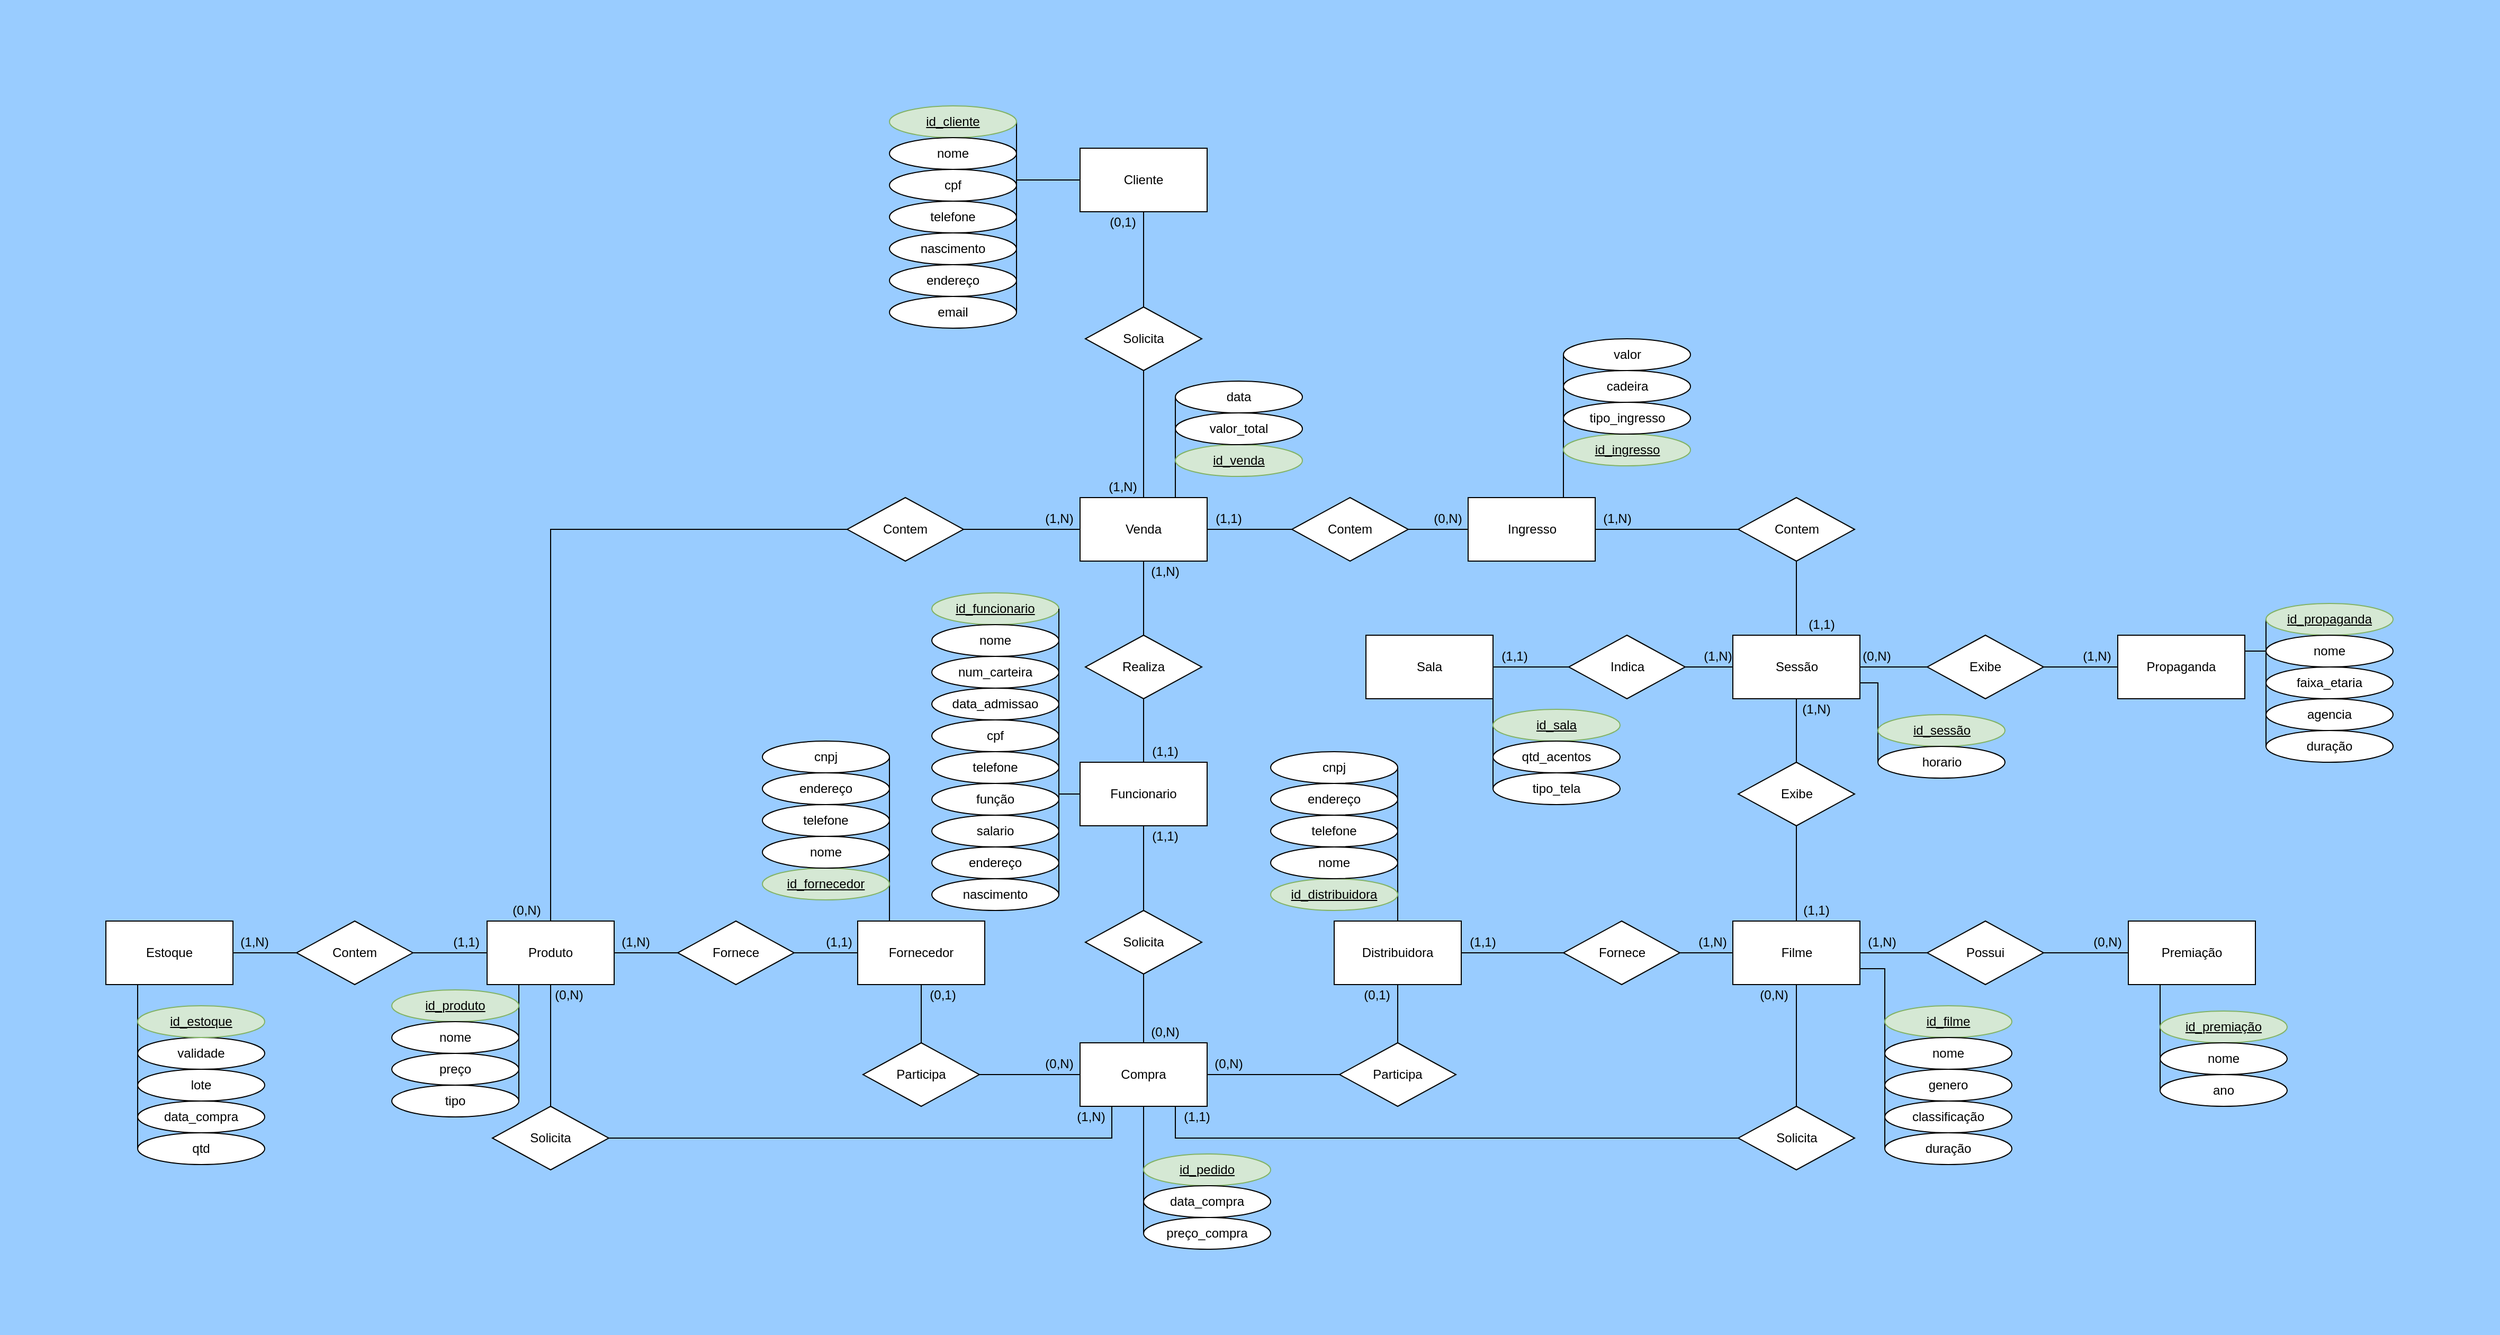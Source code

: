 <mxfile version="18.2.0" type="device"><diagram id="N08q6Q-7YGKwQMDw1m7G" name="Page-1"><mxGraphModel dx="4416" dy="2717" grid="1" gridSize="10" guides="1" tooltips="1" connect="1" arrows="0" fold="1" page="1" pageScale="1" pageWidth="827" pageHeight="1169" background="#99CCFF" math="0" shadow="0"><root><mxCell id="0"/><mxCell id="1" parent="0"/><mxCell id="DUTsO09bMGYUf5gLM8QR-39" style="edgeStyle=orthogonalEdgeStyle;rounded=0;orthogonalLoop=1;jettySize=auto;html=1;exitX=1;exitY=0.5;exitDx=0;exitDy=0;entryX=0;entryY=0.5;entryDx=0;entryDy=0;endArrow=none;endFill=0;" parent="1" source="DUTsO09bMGYUf5gLM8QR-1" target="DUTsO09bMGYUf5gLM8QR-38" edge="1"><mxGeometry relative="1" as="geometry"/></mxCell><mxCell id="rdsiZE_Zgg-O4tdGcCl3-23" style="edgeStyle=orthogonalEdgeStyle;rounded=0;orthogonalLoop=1;jettySize=auto;html=1;exitX=1;exitY=0.75;exitDx=0;exitDy=0;entryX=0;entryY=0.5;entryDx=0;entryDy=0;endArrow=none;endFill=0;" parent="1" source="DUTsO09bMGYUf5gLM8QR-1" target="rdsiZE_Zgg-O4tdGcCl3-22" edge="1"><mxGeometry relative="1" as="geometry"><Array as="points"><mxPoint x="520" y="270"/><mxPoint x="520" y="270"/></Array></mxGeometry></mxCell><mxCell id="DUTsO09bMGYUf5gLM8QR-1" value="Sala" style="rounded=0;whiteSpace=wrap;html=1;" parent="1" vertex="1"><mxGeometry x="400" y="200" width="120" height="60" as="geometry"/></mxCell><mxCell id="DUTsO09bMGYUf5gLM8QR-20" style="edgeStyle=orthogonalEdgeStyle;rounded=0;orthogonalLoop=1;jettySize=auto;html=1;entryX=0.5;entryY=0;entryDx=0;entryDy=0;endArrow=none;endFill=0;" parent="1" source="DUTsO09bMGYUf5gLM8QR-2" target="DUTsO09bMGYUf5gLM8QR-16" edge="1"><mxGeometry relative="1" as="geometry"/></mxCell><mxCell id="rdsiZE_Zgg-O4tdGcCl3-4" style="edgeStyle=orthogonalEdgeStyle;rounded=0;orthogonalLoop=1;jettySize=auto;html=1;exitX=0;exitY=0.5;exitDx=0;exitDy=0;entryX=1;entryY=0.5;entryDx=0;entryDy=0;endArrow=none;endFill=0;" parent="1" source="DUTsO09bMGYUf5gLM8QR-2" target="nW029gVchSNb0J5H2_Mj-21" edge="1"><mxGeometry relative="1" as="geometry"/></mxCell><mxCell id="DUTsO09bMGYUf5gLM8QR-2" value="Funcionario" style="rounded=0;whiteSpace=wrap;html=1;" parent="1" vertex="1"><mxGeometry x="130" y="320" width="120" height="60" as="geometry"/></mxCell><mxCell id="rdsiZE_Zgg-O4tdGcCl3-28" style="edgeStyle=orthogonalEdgeStyle;rounded=0;orthogonalLoop=1;jettySize=auto;html=1;exitX=1;exitY=0.25;exitDx=0;exitDy=0;endArrow=none;endFill=0;entryX=0;entryY=0.5;entryDx=0;entryDy=0;" parent="1" source="DUTsO09bMGYUf5gLM8QR-3" target="rdsiZE_Zgg-O4tdGcCl3-25" edge="1"><mxGeometry relative="1" as="geometry"><mxPoint x="1270" y="215.167" as="targetPoint"/></mxGeometry></mxCell><mxCell id="DUTsO09bMGYUf5gLM8QR-3" value="Propaganda" style="rounded=0;whiteSpace=wrap;html=1;" parent="1" vertex="1"><mxGeometry x="1110" y="200" width="120" height="60" as="geometry"/></mxCell><mxCell id="rdsiZE_Zgg-O4tdGcCl3-3" style="edgeStyle=orthogonalEdgeStyle;rounded=0;orthogonalLoop=1;jettySize=auto;html=1;exitX=0.25;exitY=0;exitDx=0;exitDy=0;entryX=1;entryY=0.5;entryDx=0;entryDy=0;endArrow=none;endFill=0;" parent="1" source="DUTsO09bMGYUf5gLM8QR-4" target="nW029gVchSNb0J5H2_Mj-14" edge="1"><mxGeometry relative="1" as="geometry"><Array as="points"><mxPoint x="-50" y="360"/><mxPoint x="-50" y="360"/></Array></mxGeometry></mxCell><mxCell id="DUTsO09bMGYUf5gLM8QR-4" value="Fornecedor" style="rounded=0;whiteSpace=wrap;html=1;" parent="1" vertex="1"><mxGeometry x="-80" y="470" width="120" height="60" as="geometry"/></mxCell><mxCell id="DUTsO09bMGYUf5gLM8QR-48" style="edgeStyle=orthogonalEdgeStyle;rounded=0;orthogonalLoop=1;jettySize=auto;html=1;exitX=1;exitY=0.5;exitDx=0;exitDy=0;entryX=0;entryY=0.5;entryDx=0;entryDy=0;endArrow=none;endFill=0;" parent="1" source="DUTsO09bMGYUf5gLM8QR-5" target="DUTsO09bMGYUf5gLM8QR-47" edge="1"><mxGeometry relative="1" as="geometry"/></mxCell><mxCell id="rdsiZE_Zgg-O4tdGcCl3-38" style="edgeStyle=orthogonalEdgeStyle;rounded=0;orthogonalLoop=1;jettySize=auto;html=1;exitX=0.75;exitY=0;exitDx=0;exitDy=0;entryX=0;entryY=0.5;entryDx=0;entryDy=0;endArrow=none;endFill=0;" parent="1" source="DUTsO09bMGYUf5gLM8QR-5" target="rdsiZE_Zgg-O4tdGcCl3-46" edge="1"><mxGeometry relative="1" as="geometry"><Array as="points"><mxPoint x="587" y="-35"/><mxPoint x="587" y="-65"/></Array></mxGeometry></mxCell><mxCell id="DUTsO09bMGYUf5gLM8QR-5" value="Ingresso" style="rounded=0;whiteSpace=wrap;html=1;" parent="1" vertex="1"><mxGeometry x="496.5" y="70" width="120" height="60" as="geometry"/></mxCell><mxCell id="DUTsO09bMGYUf5gLM8QR-55" style="edgeStyle=orthogonalEdgeStyle;rounded=0;orthogonalLoop=1;jettySize=auto;html=1;exitX=0.5;exitY=0;exitDx=0;exitDy=0;entryX=0;entryY=0.5;entryDx=0;entryDy=0;endArrow=none;endFill=0;" parent="1" source="DUTsO09bMGYUf5gLM8QR-6" target="DUTsO09bMGYUf5gLM8QR-53" edge="1"><mxGeometry relative="1" as="geometry"/></mxCell><mxCell id="juYPXaUoEVc3lZJDfHb4-6" style="edgeStyle=orthogonalEdgeStyle;rounded=0;orthogonalLoop=1;jettySize=auto;html=1;exitX=0.5;exitY=1;exitDx=0;exitDy=0;entryX=0.5;entryY=0;entryDx=0;entryDy=0;endArrow=none;endFill=0;" parent="1" source="DUTsO09bMGYUf5gLM8QR-6" target="juYPXaUoEVc3lZJDfHb4-5" edge="1"><mxGeometry relative="1" as="geometry"/></mxCell><mxCell id="nW029gVchSNb0J5H2_Mj-2" style="edgeStyle=orthogonalEdgeStyle;rounded=0;orthogonalLoop=1;jettySize=auto;html=1;exitX=0;exitY=0.5;exitDx=0;exitDy=0;entryX=1;entryY=0.5;entryDx=0;entryDy=0;endArrow=none;endFill=0;" parent="1" source="DUTsO09bMGYUf5gLM8QR-6" target="nW029gVchSNb0J5H2_Mj-1" edge="1"><mxGeometry relative="1" as="geometry"/></mxCell><mxCell id="rdsiZE_Zgg-O4tdGcCl3-2" style="edgeStyle=orthogonalEdgeStyle;rounded=0;orthogonalLoop=1;jettySize=auto;html=1;exitX=0.25;exitY=1;exitDx=0;exitDy=0;endArrow=none;endFill=0;" parent="1" source="DUTsO09bMGYUf5gLM8QR-6" edge="1"><mxGeometry relative="1" as="geometry"><mxPoint x="-400" y="640" as="targetPoint"/></mxGeometry></mxCell><mxCell id="DUTsO09bMGYUf5gLM8QR-6" value="Produto" style="rounded=0;whiteSpace=wrap;html=1;" parent="1" vertex="1"><mxGeometry x="-430" y="470" width="120" height="60" as="geometry"/></mxCell><mxCell id="rdsiZE_Zgg-O4tdGcCl3-19" style="edgeStyle=orthogonalEdgeStyle;rounded=0;orthogonalLoop=1;jettySize=auto;html=1;exitX=0.5;exitY=0;exitDx=0;exitDy=0;entryX=1;entryY=0.5;entryDx=0;entryDy=0;endArrow=none;endFill=0;" parent="1" source="DUTsO09bMGYUf5gLM8QR-7" target="rdsiZE_Zgg-O4tdGcCl3-18" edge="1"><mxGeometry relative="1" as="geometry"><Array as="points"><mxPoint x="430" y="360"/><mxPoint x="430" y="360"/></Array></mxGeometry></mxCell><mxCell id="DUTsO09bMGYUf5gLM8QR-7" value="Distribuidora" style="rounded=0;whiteSpace=wrap;html=1;" parent="1" vertex="1"><mxGeometry x="370" y="470" width="120" height="60" as="geometry"/></mxCell><mxCell id="rdsiZE_Zgg-O4tdGcCl3-56" style="edgeStyle=orthogonalEdgeStyle;rounded=0;orthogonalLoop=1;jettySize=auto;html=1;exitX=0;exitY=0.5;exitDx=0;exitDy=0;entryX=1;entryY=0.5;entryDx=0;entryDy=0;endArrow=none;endFill=0;" parent="1" source="DUTsO09bMGYUf5gLM8QR-8" target="rdsiZE_Zgg-O4tdGcCl3-50" edge="1"><mxGeometry relative="1" as="geometry"><Array as="points"><mxPoint x="70" y="-230"/></Array></mxGeometry></mxCell><mxCell id="DUTsO09bMGYUf5gLM8QR-8" value="Cliente" style="rounded=0;whiteSpace=wrap;html=1;" parent="1" vertex="1"><mxGeometry x="130" y="-260" width="120" height="60" as="geometry"/></mxCell><mxCell id="DUTsO09bMGYUf5gLM8QR-24" style="edgeStyle=orthogonalEdgeStyle;rounded=0;orthogonalLoop=1;jettySize=auto;html=1;entryX=1;entryY=0.5;entryDx=0;entryDy=0;endArrow=none;endFill=0;" parent="1" source="DUTsO09bMGYUf5gLM8QR-10" target="DUTsO09bMGYUf5gLM8QR-23" edge="1"><mxGeometry relative="1" as="geometry"/></mxCell><mxCell id="DUTsO09bMGYUf5gLM8QR-42" style="edgeStyle=orthogonalEdgeStyle;rounded=0;orthogonalLoop=1;jettySize=auto;html=1;exitX=0.5;exitY=0;exitDx=0;exitDy=0;entryX=0.5;entryY=1;entryDx=0;entryDy=0;endArrow=none;endFill=0;" parent="1" source="DUTsO09bMGYUf5gLM8QR-10" target="DUTsO09bMGYUf5gLM8QR-41" edge="1"><mxGeometry relative="1" as="geometry"/></mxCell><mxCell id="juYPXaUoEVc3lZJDfHb4-12" style="edgeStyle=orthogonalEdgeStyle;rounded=0;orthogonalLoop=1;jettySize=auto;html=1;exitX=0.5;exitY=1;exitDx=0;exitDy=0;entryX=0.5;entryY=0;entryDx=0;entryDy=0;endArrow=none;endFill=0;" parent="1" source="DUTsO09bMGYUf5gLM8QR-10" target="juYPXaUoEVc3lZJDfHb4-11" edge="1"><mxGeometry relative="1" as="geometry"/></mxCell><mxCell id="rdsiZE_Zgg-O4tdGcCl3-13" style="edgeStyle=orthogonalEdgeStyle;rounded=0;orthogonalLoop=1;jettySize=auto;html=1;exitX=1;exitY=0.75;exitDx=0;exitDy=0;endArrow=none;endFill=0;entryX=0;entryY=0.5;entryDx=0;entryDy=0;" parent="1" source="DUTsO09bMGYUf5gLM8QR-10" target="nW029gVchSNb0J5H2_Mj-25" edge="1"><mxGeometry relative="1" as="geometry"><mxPoint x="890" y="560" as="targetPoint"/><Array as="points"><mxPoint x="890" y="515"/></Array></mxGeometry></mxCell><mxCell id="DUTsO09bMGYUf5gLM8QR-10" value="Filme" style="rounded=0;whiteSpace=wrap;html=1;" parent="1" vertex="1"><mxGeometry x="746.5" y="470" width="120" height="60" as="geometry"/></mxCell><mxCell id="DUTsO09bMGYUf5gLM8QR-54" style="edgeStyle=orthogonalEdgeStyle;rounded=0;orthogonalLoop=1;jettySize=auto;html=1;exitX=0;exitY=0.5;exitDx=0;exitDy=0;entryX=1;entryY=0.5;entryDx=0;entryDy=0;endArrow=none;endFill=0;" parent="1" source="DUTsO09bMGYUf5gLM8QR-11" target="DUTsO09bMGYUf5gLM8QR-53" edge="1"><mxGeometry relative="1" as="geometry"/></mxCell><mxCell id="rdsiZE_Zgg-O4tdGcCl3-48" style="edgeStyle=orthogonalEdgeStyle;rounded=0;orthogonalLoop=1;jettySize=auto;html=1;exitX=0.75;exitY=0;exitDx=0;exitDy=0;entryX=0;entryY=0.5;entryDx=0;entryDy=0;endArrow=none;endFill=0;" parent="1" source="DUTsO09bMGYUf5gLM8QR-11" target="rdsiZE_Zgg-O4tdGcCl3-47" edge="1"><mxGeometry relative="1" as="geometry"><Array as="points"><mxPoint x="220" y="20"/><mxPoint x="220" y="20"/></Array></mxGeometry></mxCell><mxCell id="DUTsO09bMGYUf5gLM8QR-11" value="Venda" style="rounded=0;whiteSpace=wrap;html=1;" parent="1" vertex="1"><mxGeometry x="130" y="70" width="120" height="60" as="geometry"/></mxCell><mxCell id="DUTsO09bMGYUf5gLM8QR-15" style="edgeStyle=orthogonalEdgeStyle;rounded=0;orthogonalLoop=1;jettySize=auto;html=1;entryX=0.5;entryY=0;entryDx=0;entryDy=0;endArrow=none;endFill=0;" parent="1" source="DUTsO09bMGYUf5gLM8QR-12" target="DUTsO09bMGYUf5gLM8QR-11" edge="1"><mxGeometry relative="1" as="geometry"/></mxCell><mxCell id="DUTsO09bMGYUf5gLM8QR-52" style="edgeStyle=orthogonalEdgeStyle;rounded=0;orthogonalLoop=1;jettySize=auto;html=1;exitX=0.5;exitY=0;exitDx=0;exitDy=0;entryX=0.5;entryY=1;entryDx=0;entryDy=0;endArrow=none;endFill=0;" parent="1" source="DUTsO09bMGYUf5gLM8QR-12" target="DUTsO09bMGYUf5gLM8QR-8" edge="1"><mxGeometry relative="1" as="geometry"/></mxCell><mxCell id="DUTsO09bMGYUf5gLM8QR-12" value="Solicita" style="rhombus;whiteSpace=wrap;html=1;" parent="1" vertex="1"><mxGeometry x="135" y="-110" width="110" height="60" as="geometry"/></mxCell><mxCell id="DUTsO09bMGYUf5gLM8QR-16" value="Solicita" style="rhombus;whiteSpace=wrap;html=1;" parent="1" vertex="1"><mxGeometry x="135" y="460" width="110" height="60" as="geometry"/></mxCell><mxCell id="DUTsO09bMGYUf5gLM8QR-18" style="edgeStyle=orthogonalEdgeStyle;rounded=0;orthogonalLoop=1;jettySize=auto;html=1;entryX=0.5;entryY=0;entryDx=0;entryDy=0;endArrow=none;endFill=0;" parent="1" source="DUTsO09bMGYUf5gLM8QR-17" target="DUTsO09bMGYUf5gLM8QR-2" edge="1"><mxGeometry relative="1" as="geometry"/></mxCell><mxCell id="DUTsO09bMGYUf5gLM8QR-19" style="edgeStyle=orthogonalEdgeStyle;rounded=0;orthogonalLoop=1;jettySize=auto;html=1;entryX=0.5;entryY=1;entryDx=0;entryDy=0;endArrow=none;endFill=0;" parent="1" source="DUTsO09bMGYUf5gLM8QR-17" target="DUTsO09bMGYUf5gLM8QR-11" edge="1"><mxGeometry relative="1" as="geometry"/></mxCell><mxCell id="DUTsO09bMGYUf5gLM8QR-17" value="Realiza" style="rhombus;whiteSpace=wrap;html=1;" parent="1" vertex="1"><mxGeometry x="135" y="200" width="110" height="60" as="geometry"/></mxCell><mxCell id="DUTsO09bMGYUf5gLM8QR-22" style="edgeStyle=orthogonalEdgeStyle;rounded=0;orthogonalLoop=1;jettySize=auto;html=1;entryX=0.5;entryY=1;entryDx=0;entryDy=0;endArrow=none;endFill=0;" parent="1" source="DUTsO09bMGYUf5gLM8QR-21" target="DUTsO09bMGYUf5gLM8QR-16" edge="1"><mxGeometry relative="1" as="geometry"/></mxCell><mxCell id="juYPXaUoEVc3lZJDfHb4-2" style="edgeStyle=orthogonalEdgeStyle;rounded=0;orthogonalLoop=1;jettySize=auto;html=1;exitX=0;exitY=0.5;exitDx=0;exitDy=0;entryX=1;entryY=0.5;entryDx=0;entryDy=0;endArrow=none;endFill=0;" parent="1" source="DUTsO09bMGYUf5gLM8QR-21" target="juYPXaUoEVc3lZJDfHb4-1" edge="1"><mxGeometry relative="1" as="geometry"/></mxCell><mxCell id="rdsiZE_Zgg-O4tdGcCl3-7" style="edgeStyle=orthogonalEdgeStyle;rounded=0;orthogonalLoop=1;jettySize=auto;html=1;exitX=0.5;exitY=1;exitDx=0;exitDy=0;entryX=0;entryY=0.5;entryDx=0;entryDy=0;endArrow=none;endFill=0;" parent="1" source="DUTsO09bMGYUf5gLM8QR-21" target="nW029gVchSNb0J5H2_Mj-17" edge="1"><mxGeometry relative="1" as="geometry"><Array as="points"><mxPoint x="190" y="720"/><mxPoint x="190" y="720"/></Array></mxGeometry></mxCell><mxCell id="DUTsO09bMGYUf5gLM8QR-21" value="Compra" style="rounded=0;whiteSpace=wrap;html=1;" parent="1" vertex="1"><mxGeometry x="130" y="585" width="120" height="60" as="geometry"/></mxCell><mxCell id="DUTsO09bMGYUf5gLM8QR-25" style="edgeStyle=orthogonalEdgeStyle;rounded=0;orthogonalLoop=1;jettySize=auto;html=1;entryX=1;entryY=0.5;entryDx=0;entryDy=0;endArrow=none;endFill=0;" parent="1" source="DUTsO09bMGYUf5gLM8QR-23" target="DUTsO09bMGYUf5gLM8QR-7" edge="1"><mxGeometry relative="1" as="geometry"><mxPoint x="540" y="500" as="targetPoint"/></mxGeometry></mxCell><mxCell id="DUTsO09bMGYUf5gLM8QR-23" value="Fornece" style="rhombus;whiteSpace=wrap;html=1;" parent="1" vertex="1"><mxGeometry x="586.5" y="470" width="110" height="60" as="geometry"/></mxCell><mxCell id="DUTsO09bMGYUf5gLM8QR-27" style="edgeStyle=orthogonalEdgeStyle;rounded=0;orthogonalLoop=1;jettySize=auto;html=1;entryX=0;entryY=0.5;entryDx=0;entryDy=0;endArrow=none;endFill=0;" parent="1" source="DUTsO09bMGYUf5gLM8QR-26" target="DUTsO09bMGYUf5gLM8QR-4" edge="1"><mxGeometry relative="1" as="geometry"/></mxCell><mxCell id="DUTsO09bMGYUf5gLM8QR-28" style="edgeStyle=orthogonalEdgeStyle;rounded=0;orthogonalLoop=1;jettySize=auto;html=1;entryX=1;entryY=0.5;entryDx=0;entryDy=0;endArrow=none;endFill=0;" parent="1" source="DUTsO09bMGYUf5gLM8QR-26" target="DUTsO09bMGYUf5gLM8QR-6" edge="1"><mxGeometry relative="1" as="geometry"/></mxCell><mxCell id="DUTsO09bMGYUf5gLM8QR-26" value="Fornece" style="rhombus;whiteSpace=wrap;html=1;" parent="1" vertex="1"><mxGeometry x="-250" y="470" width="110" height="60" as="geometry"/></mxCell><mxCell id="rdsiZE_Zgg-O4tdGcCl3-11" style="edgeStyle=orthogonalEdgeStyle;rounded=0;orthogonalLoop=1;jettySize=auto;html=1;exitX=0.25;exitY=1;exitDx=0;exitDy=0;entryX=0;entryY=0.5;entryDx=0;entryDy=0;endArrow=none;endFill=0;" parent="1" source="DUTsO09bMGYUf5gLM8QR-29" target="rdsiZE_Zgg-O4tdGcCl3-78" edge="1"><mxGeometry relative="1" as="geometry"><Array as="points"><mxPoint x="1150" y="600"/><mxPoint x="1150" y="600"/></Array></mxGeometry></mxCell><mxCell id="DUTsO09bMGYUf5gLM8QR-29" value="Premiação" style="rounded=0;whiteSpace=wrap;html=1;" parent="1" vertex="1"><mxGeometry x="1120" y="470" width="120" height="60" as="geometry"/></mxCell><mxCell id="DUTsO09bMGYUf5gLM8QR-31" style="edgeStyle=orthogonalEdgeStyle;rounded=0;orthogonalLoop=1;jettySize=auto;html=1;exitX=1;exitY=0.5;exitDx=0;exitDy=0;entryX=0;entryY=0.5;entryDx=0;entryDy=0;endArrow=none;endFill=0;" parent="1" source="DUTsO09bMGYUf5gLM8QR-30" target="DUTsO09bMGYUf5gLM8QR-29" edge="1"><mxGeometry relative="1" as="geometry"/></mxCell><mxCell id="DUTsO09bMGYUf5gLM8QR-32" style="edgeStyle=orthogonalEdgeStyle;rounded=0;orthogonalLoop=1;jettySize=auto;html=1;exitX=0;exitY=0.5;exitDx=0;exitDy=0;entryX=1;entryY=0.5;entryDx=0;entryDy=0;endArrow=none;endFill=0;" parent="1" source="DUTsO09bMGYUf5gLM8QR-30" target="DUTsO09bMGYUf5gLM8QR-10" edge="1"><mxGeometry relative="1" as="geometry"/></mxCell><mxCell id="DUTsO09bMGYUf5gLM8QR-30" value="Possui" style="rhombus;whiteSpace=wrap;html=1;" parent="1" vertex="1"><mxGeometry x="930" y="470" width="110" height="60" as="geometry"/></mxCell><mxCell id="DUTsO09bMGYUf5gLM8QR-45" style="edgeStyle=orthogonalEdgeStyle;rounded=0;orthogonalLoop=1;jettySize=auto;html=1;exitX=1;exitY=0.5;exitDx=0;exitDy=0;entryX=0;entryY=0.5;entryDx=0;entryDy=0;endArrow=none;endFill=0;" parent="1" source="DUTsO09bMGYUf5gLM8QR-34" target="DUTsO09bMGYUf5gLM8QR-44" edge="1"><mxGeometry relative="1" as="geometry"/></mxCell><mxCell id="rdsiZE_Zgg-O4tdGcCl3-42" style="edgeStyle=orthogonalEdgeStyle;rounded=0;orthogonalLoop=1;jettySize=auto;html=1;exitX=1;exitY=0.75;exitDx=0;exitDy=0;entryX=0;entryY=0.5;entryDx=0;entryDy=0;endArrow=none;endFill=0;" parent="1" source="DUTsO09bMGYUf5gLM8QR-34" target="rdsiZE_Zgg-O4tdGcCl3-40" edge="1"><mxGeometry relative="1" as="geometry"><mxPoint x="860" y="240.0" as="sourcePoint"/><Array as="points"><mxPoint x="884" y="245"/></Array></mxGeometry></mxCell><mxCell id="DUTsO09bMGYUf5gLM8QR-34" value="Sessão" style="rounded=0;whiteSpace=wrap;html=1;" parent="1" vertex="1"><mxGeometry x="746.5" y="200" width="120" height="60" as="geometry"/></mxCell><mxCell id="DUTsO09bMGYUf5gLM8QR-36" style="edgeStyle=orthogonalEdgeStyle;rounded=0;orthogonalLoop=1;jettySize=auto;html=1;exitX=0;exitY=0.5;exitDx=0;exitDy=0;entryX=1;entryY=0.5;entryDx=0;entryDy=0;endArrow=none;endFill=0;" parent="1" source="DUTsO09bMGYUf5gLM8QR-35" target="DUTsO09bMGYUf5gLM8QR-11" edge="1"><mxGeometry relative="1" as="geometry"/></mxCell><mxCell id="DUTsO09bMGYUf5gLM8QR-37" style="edgeStyle=orthogonalEdgeStyle;rounded=0;orthogonalLoop=1;jettySize=auto;html=1;exitX=1;exitY=0.5;exitDx=0;exitDy=0;entryX=0;entryY=0.5;entryDx=0;entryDy=0;endArrow=none;endFill=0;" parent="1" source="DUTsO09bMGYUf5gLM8QR-35" target="DUTsO09bMGYUf5gLM8QR-5" edge="1"><mxGeometry relative="1" as="geometry"/></mxCell><mxCell id="DUTsO09bMGYUf5gLM8QR-35" value="Contem" style="rhombus;whiteSpace=wrap;html=1;" parent="1" vertex="1"><mxGeometry x="330" y="70" width="110" height="60" as="geometry"/></mxCell><mxCell id="DUTsO09bMGYUf5gLM8QR-40" style="edgeStyle=orthogonalEdgeStyle;rounded=0;orthogonalLoop=1;jettySize=auto;html=1;exitX=1;exitY=0.5;exitDx=0;exitDy=0;entryX=0;entryY=0.5;entryDx=0;entryDy=0;endArrow=none;endFill=0;" parent="1" source="DUTsO09bMGYUf5gLM8QR-38" target="DUTsO09bMGYUf5gLM8QR-34" edge="1"><mxGeometry relative="1" as="geometry"/></mxCell><mxCell id="DUTsO09bMGYUf5gLM8QR-38" value="Indica" style="rhombus;whiteSpace=wrap;html=1;" parent="1" vertex="1"><mxGeometry x="591.5" y="200" width="110" height="60" as="geometry"/></mxCell><mxCell id="DUTsO09bMGYUf5gLM8QR-43" style="edgeStyle=orthogonalEdgeStyle;rounded=0;orthogonalLoop=1;jettySize=auto;html=1;exitX=0.5;exitY=0;exitDx=0;exitDy=0;entryX=0.5;entryY=1;entryDx=0;entryDy=0;endArrow=none;endFill=0;" parent="1" source="DUTsO09bMGYUf5gLM8QR-41" target="DUTsO09bMGYUf5gLM8QR-34" edge="1"><mxGeometry relative="1" as="geometry"/></mxCell><mxCell id="DUTsO09bMGYUf5gLM8QR-41" value="Exibe" style="rhombus;whiteSpace=wrap;html=1;" parent="1" vertex="1"><mxGeometry x="751.5" y="320" width="110" height="60" as="geometry"/></mxCell><mxCell id="DUTsO09bMGYUf5gLM8QR-46" style="edgeStyle=orthogonalEdgeStyle;rounded=0;orthogonalLoop=1;jettySize=auto;html=1;exitX=1;exitY=0.5;exitDx=0;exitDy=0;entryX=0;entryY=0.5;entryDx=0;entryDy=0;endArrow=none;endFill=0;" parent="1" source="DUTsO09bMGYUf5gLM8QR-44" target="DUTsO09bMGYUf5gLM8QR-3" edge="1"><mxGeometry relative="1" as="geometry"/></mxCell><mxCell id="DUTsO09bMGYUf5gLM8QR-44" value="Exibe" style="rhombus;whiteSpace=wrap;html=1;" parent="1" vertex="1"><mxGeometry x="930" y="200" width="110" height="60" as="geometry"/></mxCell><mxCell id="DUTsO09bMGYUf5gLM8QR-49" style="edgeStyle=orthogonalEdgeStyle;rounded=0;orthogonalLoop=1;jettySize=auto;html=1;exitX=0.5;exitY=1;exitDx=0;exitDy=0;entryX=0.5;entryY=0;entryDx=0;entryDy=0;endArrow=none;endFill=0;" parent="1" source="DUTsO09bMGYUf5gLM8QR-47" target="DUTsO09bMGYUf5gLM8QR-34" edge="1"><mxGeometry relative="1" as="geometry"/></mxCell><mxCell id="DUTsO09bMGYUf5gLM8QR-47" value="Contem" style="rhombus;whiteSpace=wrap;html=1;" parent="1" vertex="1"><mxGeometry x="751.5" y="70" width="110" height="60" as="geometry"/></mxCell><mxCell id="DUTsO09bMGYUf5gLM8QR-53" value="Contem" style="rhombus;whiteSpace=wrap;html=1;" parent="1" vertex="1"><mxGeometry x="-90" y="70" width="110" height="60" as="geometry"/></mxCell><mxCell id="juYPXaUoEVc3lZJDfHb4-3" style="edgeStyle=orthogonalEdgeStyle;rounded=0;orthogonalLoop=1;jettySize=auto;html=1;exitX=0.5;exitY=0;exitDx=0;exitDy=0;entryX=0.5;entryY=1;entryDx=0;entryDy=0;endArrow=none;endFill=0;" parent="1" source="juYPXaUoEVc3lZJDfHb4-1" target="DUTsO09bMGYUf5gLM8QR-4" edge="1"><mxGeometry relative="1" as="geometry"/></mxCell><mxCell id="juYPXaUoEVc3lZJDfHb4-1" value="Participa" style="rhombus;whiteSpace=wrap;html=1;" parent="1" vertex="1"><mxGeometry x="-75" y="585" width="110" height="60" as="geometry"/></mxCell><mxCell id="juYPXaUoEVc3lZJDfHb4-7" style="edgeStyle=orthogonalEdgeStyle;rounded=0;orthogonalLoop=1;jettySize=auto;html=1;exitX=1;exitY=0.5;exitDx=0;exitDy=0;entryX=0.25;entryY=1;entryDx=0;entryDy=0;endArrow=none;endFill=0;" parent="1" source="juYPXaUoEVc3lZJDfHb4-5" target="DUTsO09bMGYUf5gLM8QR-21" edge="1"><mxGeometry relative="1" as="geometry"/></mxCell><mxCell id="juYPXaUoEVc3lZJDfHb4-5" value="Solicita" style="rhombus;whiteSpace=wrap;html=1;" parent="1" vertex="1"><mxGeometry x="-425" y="645" width="110" height="60" as="geometry"/></mxCell><mxCell id="juYPXaUoEVc3lZJDfHb4-9" style="edgeStyle=orthogonalEdgeStyle;rounded=0;orthogonalLoop=1;jettySize=auto;html=1;exitX=0.5;exitY=0;exitDx=0;exitDy=0;entryX=0.5;entryY=1;entryDx=0;entryDy=0;endArrow=none;endFill=0;" parent="1" source="juYPXaUoEVc3lZJDfHb4-8" target="DUTsO09bMGYUf5gLM8QR-7" edge="1"><mxGeometry relative="1" as="geometry"/></mxCell><mxCell id="juYPXaUoEVc3lZJDfHb4-10" style="edgeStyle=orthogonalEdgeStyle;rounded=0;orthogonalLoop=1;jettySize=auto;html=1;exitX=0;exitY=0.5;exitDx=0;exitDy=0;entryX=1;entryY=0.5;entryDx=0;entryDy=0;endArrow=none;endFill=0;" parent="1" source="juYPXaUoEVc3lZJDfHb4-8" target="DUTsO09bMGYUf5gLM8QR-21" edge="1"><mxGeometry relative="1" as="geometry"/></mxCell><mxCell id="juYPXaUoEVc3lZJDfHb4-8" value="Participa" style="rhombus;whiteSpace=wrap;html=1;" parent="1" vertex="1"><mxGeometry x="375" y="585" width="110" height="60" as="geometry"/></mxCell><mxCell id="juYPXaUoEVc3lZJDfHb4-13" style="edgeStyle=orthogonalEdgeStyle;rounded=0;orthogonalLoop=1;jettySize=auto;html=1;exitX=0;exitY=0.5;exitDx=0;exitDy=0;entryX=0.75;entryY=1;entryDx=0;entryDy=0;endArrow=none;endFill=0;" parent="1" source="juYPXaUoEVc3lZJDfHb4-11" target="DUTsO09bMGYUf5gLM8QR-21" edge="1"><mxGeometry relative="1" as="geometry"/></mxCell><mxCell id="juYPXaUoEVc3lZJDfHb4-11" value="Solicita" style="rhombus;whiteSpace=wrap;html=1;" parent="1" vertex="1"><mxGeometry x="751.5" y="645" width="110" height="60" as="geometry"/></mxCell><mxCell id="juYPXaUoEVc3lZJDfHb4-14" value="id_produto" style="ellipse;whiteSpace=wrap;html=1;fillColor=#d5e8d4;strokeColor=#82b366;fontStyle=4" parent="1" vertex="1"><mxGeometry x="-520" y="535" width="120" height="30" as="geometry"/></mxCell><mxCell id="juYPXaUoEVc3lZJDfHb4-15" value="nome" style="ellipse;whiteSpace=wrap;html=1;" parent="1" vertex="1"><mxGeometry x="-520" y="565" width="120" height="30" as="geometry"/></mxCell><mxCell id="juYPXaUoEVc3lZJDfHb4-16" value="preço" style="ellipse;whiteSpace=wrap;html=1;" parent="1" vertex="1"><mxGeometry x="-520" y="595" width="120" height="30" as="geometry"/></mxCell><mxCell id="juYPXaUoEVc3lZJDfHb4-17" value="validade" style="ellipse;whiteSpace=wrap;html=1;" parent="1" vertex="1"><mxGeometry x="-760" y="580" width="120" height="30" as="geometry"/></mxCell><mxCell id="nW029gVchSNb0J5H2_Mj-4" style="edgeStyle=orthogonalEdgeStyle;rounded=0;orthogonalLoop=1;jettySize=auto;html=1;exitX=0;exitY=0.5;exitDx=0;exitDy=0;entryX=1;entryY=0.5;entryDx=0;entryDy=0;endArrow=none;endFill=0;" parent="1" source="nW029gVchSNb0J5H2_Mj-1" target="nW029gVchSNb0J5H2_Mj-3" edge="1"><mxGeometry relative="1" as="geometry"/></mxCell><mxCell id="nW029gVchSNb0J5H2_Mj-1" value="Contem" style="rhombus;whiteSpace=wrap;html=1;" parent="1" vertex="1"><mxGeometry x="-610" y="470" width="110" height="60" as="geometry"/></mxCell><mxCell id="rdsiZE_Zgg-O4tdGcCl3-1" style="edgeStyle=orthogonalEdgeStyle;rounded=0;orthogonalLoop=1;jettySize=auto;html=1;exitX=0.25;exitY=1;exitDx=0;exitDy=0;entryX=0;entryY=0.5;entryDx=0;entryDy=0;endArrow=none;endFill=0;" parent="1" source="nW029gVchSNb0J5H2_Mj-3" target="nW029gVchSNb0J5H2_Mj-9" edge="1"><mxGeometry relative="1" as="geometry"><Array as="points"><mxPoint x="-760" y="640"/><mxPoint x="-760" y="640"/></Array></mxGeometry></mxCell><mxCell id="nW029gVchSNb0J5H2_Mj-3" value="Estoque" style="rounded=0;whiteSpace=wrap;html=1;" parent="1" vertex="1"><mxGeometry x="-790" y="470" width="120" height="60" as="geometry"/></mxCell><mxCell id="nW029gVchSNb0J5H2_Mj-5" value="id_estoque" style="ellipse;whiteSpace=wrap;html=1;fillColor=#d5e8d4;strokeColor=#82b366;fontStyle=4" parent="1" vertex="1"><mxGeometry x="-760" y="550" width="120" height="30" as="geometry"/></mxCell><mxCell id="nW029gVchSNb0J5H2_Mj-6" value="lote" style="ellipse;whiteSpace=wrap;html=1;" parent="1" vertex="1"><mxGeometry x="-760" y="610" width="120" height="30" as="geometry"/></mxCell><mxCell id="nW029gVchSNb0J5H2_Mj-7" value="tipo" style="ellipse;whiteSpace=wrap;html=1;" parent="1" vertex="1"><mxGeometry x="-520" y="625" width="120" height="30" as="geometry"/></mxCell><mxCell id="nW029gVchSNb0J5H2_Mj-8" value="data_compra" style="ellipse;whiteSpace=wrap;html=1;" parent="1" vertex="1"><mxGeometry x="-760" y="640" width="120" height="30" as="geometry"/></mxCell><mxCell id="nW029gVchSNb0J5H2_Mj-9" value="qtd" style="ellipse;whiteSpace=wrap;html=1;" parent="1" vertex="1"><mxGeometry x="-760" y="670" width="120" height="30" as="geometry"/></mxCell><mxCell id="nW029gVchSNb0J5H2_Mj-10" value="id_fornecedor" style="ellipse;whiteSpace=wrap;html=1;fillColor=#d5e8d4;strokeColor=#82b366;fontStyle=4" parent="1" vertex="1"><mxGeometry x="-170" y="420" width="120" height="30" as="geometry"/></mxCell><mxCell id="nW029gVchSNb0J5H2_Mj-11" value="endereço" style="ellipse;whiteSpace=wrap;html=1;" parent="1" vertex="1"><mxGeometry x="-170" y="330" width="120" height="30" as="geometry"/></mxCell><mxCell id="nW029gVchSNb0J5H2_Mj-12" value="telefone" style="ellipse;whiteSpace=wrap;html=1;" parent="1" vertex="1"><mxGeometry x="-170" y="360" width="120" height="30" as="geometry"/></mxCell><mxCell id="nW029gVchSNb0J5H2_Mj-13" value="nome" style="ellipse;whiteSpace=wrap;html=1;" parent="1" vertex="1"><mxGeometry x="-170" y="390" width="120" height="30" as="geometry"/></mxCell><mxCell id="nW029gVchSNb0J5H2_Mj-14" value="cnpj" style="ellipse;whiteSpace=wrap;html=1;" parent="1" vertex="1"><mxGeometry x="-170" y="300" width="120" height="30" as="geometry"/></mxCell><mxCell id="nW029gVchSNb0J5H2_Mj-15" value="id_pedido" style="ellipse;whiteSpace=wrap;html=1;fillColor=#d5e8d4;strokeColor=#82b366;fontStyle=4" parent="1" vertex="1"><mxGeometry x="190" y="690" width="120" height="30" as="geometry"/></mxCell><mxCell id="nW029gVchSNb0J5H2_Mj-16" value="data_compra" style="ellipse;whiteSpace=wrap;html=1;" parent="1" vertex="1"><mxGeometry x="190" y="720" width="120" height="30" as="geometry"/></mxCell><mxCell id="nW029gVchSNb0J5H2_Mj-17" value="preço_compra" style="ellipse;whiteSpace=wrap;html=1;" parent="1" vertex="1"><mxGeometry x="190" y="750" width="120" height="30" as="geometry"/></mxCell><mxCell id="nW029gVchSNb0J5H2_Mj-18" value="id_funcionario" style="ellipse;whiteSpace=wrap;html=1;fillColor=#d5e8d4;strokeColor=#82b366;fontStyle=4" parent="1" vertex="1"><mxGeometry x="-10" y="160" width="120" height="30" as="geometry"/></mxCell><mxCell id="nW029gVchSNb0J5H2_Mj-19" value="cpf" style="ellipse;whiteSpace=wrap;html=1;" parent="1" vertex="1"><mxGeometry x="-10" y="280" width="120" height="30" as="geometry"/></mxCell><mxCell id="nW029gVchSNb0J5H2_Mj-20" value="telefone" style="ellipse;whiteSpace=wrap;html=1;" parent="1" vertex="1"><mxGeometry x="-10" y="310" width="120" height="30" as="geometry"/></mxCell><mxCell id="nW029gVchSNb0J5H2_Mj-21" value="função" style="ellipse;whiteSpace=wrap;html=1;" parent="1" vertex="1"><mxGeometry x="-10" y="340" width="120" height="30" as="geometry"/></mxCell><mxCell id="nW029gVchSNb0J5H2_Mj-22" value="nome" style="ellipse;whiteSpace=wrap;html=1;" parent="1" vertex="1"><mxGeometry x="-10" y="190" width="120" height="30" as="geometry"/></mxCell><mxCell id="nW029gVchSNb0J5H2_Mj-23" value="endereço" style="ellipse;whiteSpace=wrap;html=1;" parent="1" vertex="1"><mxGeometry x="-10" y="400" width="120" height="30" as="geometry"/></mxCell><mxCell id="rdsiZE_Zgg-O4tdGcCl3-5" style="edgeStyle=orthogonalEdgeStyle;rounded=0;orthogonalLoop=1;jettySize=auto;html=1;exitX=1;exitY=0.5;exitDx=0;exitDy=0;entryX=1;entryY=0.5;entryDx=0;entryDy=0;endArrow=none;endFill=0;" parent="1" source="nW029gVchSNb0J5H2_Mj-24" target="nW029gVchSNb0J5H2_Mj-18" edge="1"><mxGeometry relative="1" as="geometry"><Array as="points"><mxPoint x="110" y="320"/><mxPoint x="110" y="320"/></Array></mxGeometry></mxCell><mxCell id="nW029gVchSNb0J5H2_Mj-24" value="nascimento" style="ellipse;whiteSpace=wrap;html=1;" parent="1" vertex="1"><mxGeometry x="-10" y="430" width="120" height="30" as="geometry"/></mxCell><mxCell id="rdsiZE_Zgg-O4tdGcCl3-12" style="edgeStyle=orthogonalEdgeStyle;rounded=0;orthogonalLoop=1;jettySize=auto;html=1;exitX=0;exitY=0.5;exitDx=0;exitDy=0;entryX=0;entryY=0.5;entryDx=0;entryDy=0;endArrow=none;endFill=0;" parent="1" source="nW029gVchSNb0J5H2_Mj-25" target="nW029gVchSNb0J5H2_Mj-29" edge="1"><mxGeometry relative="1" as="geometry"><Array as="points"><mxPoint x="890" y="620"/><mxPoint x="890" y="620"/></Array></mxGeometry></mxCell><mxCell id="nW029gVchSNb0J5H2_Mj-25" value="id_filme&lt;br&gt;" style="ellipse;whiteSpace=wrap;html=1;fillColor=#d5e8d4;strokeColor=#82b366;fontStyle=4" parent="1" vertex="1"><mxGeometry x="890" y="550" width="120" height="30" as="geometry"/></mxCell><mxCell id="nW029gVchSNb0J5H2_Mj-26" value="nome" style="ellipse;whiteSpace=wrap;html=1;" parent="1" vertex="1"><mxGeometry x="890" y="580" width="120" height="30" as="geometry"/></mxCell><mxCell id="nW029gVchSNb0J5H2_Mj-27" value="genero" style="ellipse;whiteSpace=wrap;html=1;" parent="1" vertex="1"><mxGeometry x="890" y="610" width="120" height="30" as="geometry"/></mxCell><mxCell id="nW029gVchSNb0J5H2_Mj-28" value="classificação" style="ellipse;whiteSpace=wrap;html=1;" parent="1" vertex="1"><mxGeometry x="890" y="640" width="120" height="30" as="geometry"/></mxCell><mxCell id="nW029gVchSNb0J5H2_Mj-29" value="duração" style="ellipse;whiteSpace=wrap;html=1;" parent="1" vertex="1"><mxGeometry x="890" y="670" width="120" height="30" as="geometry"/></mxCell><mxCell id="nW029gVchSNb0J5H2_Mj-30" value="id_premiação" style="ellipse;whiteSpace=wrap;html=1;fillColor=#d5e8d4;strokeColor=#82b366;fontStyle=4" parent="1" vertex="1"><mxGeometry x="1150" y="555" width="120" height="30" as="geometry"/></mxCell><mxCell id="nW029gVchSNb0J5H2_Mj-31" value="nome" style="ellipse;whiteSpace=wrap;html=1;" parent="1" vertex="1"><mxGeometry x="1150" y="585" width="120" height="30" as="geometry"/></mxCell><mxCell id="rdsiZE_Zgg-O4tdGcCl3-14" value="id_distribuidora" style="ellipse;whiteSpace=wrap;html=1;fillColor=#d5e8d4;strokeColor=#82b366;fontStyle=4" parent="1" vertex="1"><mxGeometry x="310" y="430" width="120" height="30" as="geometry"/></mxCell><mxCell id="rdsiZE_Zgg-O4tdGcCl3-15" value="endereço" style="ellipse;whiteSpace=wrap;html=1;" parent="1" vertex="1"><mxGeometry x="310" y="340" width="120" height="30" as="geometry"/></mxCell><mxCell id="rdsiZE_Zgg-O4tdGcCl3-16" value="telefone" style="ellipse;whiteSpace=wrap;html=1;" parent="1" vertex="1"><mxGeometry x="310" y="370" width="120" height="30" as="geometry"/></mxCell><mxCell id="rdsiZE_Zgg-O4tdGcCl3-17" value="nome" style="ellipse;whiteSpace=wrap;html=1;" parent="1" vertex="1"><mxGeometry x="310" y="400" width="120" height="30" as="geometry"/></mxCell><mxCell id="rdsiZE_Zgg-O4tdGcCl3-18" value="cnpj" style="ellipse;whiteSpace=wrap;html=1;" parent="1" vertex="1"><mxGeometry x="310" y="310" width="120" height="30" as="geometry"/></mxCell><mxCell id="rdsiZE_Zgg-O4tdGcCl3-20" value="id_sala" style="ellipse;whiteSpace=wrap;html=1;fillColor=#d5e8d4;strokeColor=#82b366;fontStyle=4" parent="1" vertex="1"><mxGeometry x="520" y="270" width="120" height="30" as="geometry"/></mxCell><mxCell id="rdsiZE_Zgg-O4tdGcCl3-21" value="qtd_acentos" style="ellipse;whiteSpace=wrap;html=1;" parent="1" vertex="1"><mxGeometry x="520" y="300" width="120" height="30" as="geometry"/></mxCell><mxCell id="rdsiZE_Zgg-O4tdGcCl3-22" value="tipo_tela" style="ellipse;whiteSpace=wrap;html=1;" parent="1" vertex="1"><mxGeometry x="520" y="330" width="120" height="30" as="geometry"/></mxCell><mxCell id="rdsiZE_Zgg-O4tdGcCl3-27" style="edgeStyle=orthogonalEdgeStyle;rounded=0;orthogonalLoop=1;jettySize=auto;html=1;exitX=0;exitY=0.5;exitDx=0;exitDy=0;endArrow=none;endFill=0;" parent="1" source="rdsiZE_Zgg-O4tdGcCl3-24" edge="1"><mxGeometry relative="1" as="geometry"><Array as="points"><mxPoint x="1250" y="270"/></Array><mxPoint x="1250" y="270" as="targetPoint"/></mxGeometry></mxCell><mxCell id="rdsiZE_Zgg-O4tdGcCl3-24" value="id_propaganda" style="ellipse;whiteSpace=wrap;html=1;fillColor=#d5e8d4;strokeColor=#82b366;fontStyle=4" parent="1" vertex="1"><mxGeometry x="1250" y="170" width="120" height="30" as="geometry"/></mxCell><mxCell id="rdsiZE_Zgg-O4tdGcCl3-25" value="nome" style="ellipse;whiteSpace=wrap;html=1;" parent="1" vertex="1"><mxGeometry x="1250" y="200" width="120" height="30" as="geometry"/></mxCell><mxCell id="rdsiZE_Zgg-O4tdGcCl3-26" value="duração" style="ellipse;whiteSpace=wrap;html=1;" parent="1" vertex="1"><mxGeometry x="1250" y="290" width="120" height="30" as="geometry"/></mxCell><mxCell id="rdsiZE_Zgg-O4tdGcCl3-34" value="id_ingresso" style="ellipse;whiteSpace=wrap;html=1;fillColor=#d5e8d4;strokeColor=#82b366;fontStyle=4" parent="1" vertex="1"><mxGeometry x="586.5" y="10" width="120" height="30" as="geometry"/></mxCell><mxCell id="rdsiZE_Zgg-O4tdGcCl3-35" value="cadeira" style="ellipse;whiteSpace=wrap;html=1;" parent="1" vertex="1"><mxGeometry x="586.5" y="-50" width="120" height="30" as="geometry"/></mxCell><mxCell id="rdsiZE_Zgg-O4tdGcCl3-36" value="tipo_ingresso" style="ellipse;whiteSpace=wrap;html=1;" parent="1" vertex="1"><mxGeometry x="586.5" y="-20" width="120" height="30" as="geometry"/></mxCell><mxCell id="rdsiZE_Zgg-O4tdGcCl3-39" value="id_sessão" style="ellipse;whiteSpace=wrap;html=1;fillColor=#d5e8d4;strokeColor=#82b366;fontStyle=4" parent="1" vertex="1"><mxGeometry x="883.5" y="275" width="120" height="30" as="geometry"/></mxCell><mxCell id="rdsiZE_Zgg-O4tdGcCl3-40" value="horario" style="ellipse;whiteSpace=wrap;html=1;" parent="1" vertex="1"><mxGeometry x="883.5" y="305" width="120" height="30" as="geometry"/></mxCell><mxCell id="rdsiZE_Zgg-O4tdGcCl3-43" value="id_venda" style="ellipse;whiteSpace=wrap;html=1;fillColor=#d5e8d4;strokeColor=#82b366;fontStyle=4" parent="1" vertex="1"><mxGeometry x="220" y="20" width="120" height="30" as="geometry"/></mxCell><mxCell id="rdsiZE_Zgg-O4tdGcCl3-45" value="valor_total" style="ellipse;whiteSpace=wrap;html=1;" parent="1" vertex="1"><mxGeometry x="220" y="-10" width="120" height="30" as="geometry"/></mxCell><mxCell id="rdsiZE_Zgg-O4tdGcCl3-46" value="valor" style="ellipse;whiteSpace=wrap;html=1;" parent="1" vertex="1"><mxGeometry x="586.5" y="-80" width="120" height="30" as="geometry"/></mxCell><mxCell id="rdsiZE_Zgg-O4tdGcCl3-47" value="data" style="ellipse;whiteSpace=wrap;html=1;" parent="1" vertex="1"><mxGeometry x="220" y="-40" width="120" height="30" as="geometry"/></mxCell><mxCell id="rdsiZE_Zgg-O4tdGcCl3-55" style="edgeStyle=orthogonalEdgeStyle;rounded=0;orthogonalLoop=1;jettySize=auto;html=1;exitX=1;exitY=0.5;exitDx=0;exitDy=0;entryX=1;entryY=0.5;entryDx=0;entryDy=0;endArrow=none;endFill=0;" parent="1" source="rdsiZE_Zgg-O4tdGcCl3-49" target="boSFmZ4u0Snyzd9owL2d-1" edge="1"><mxGeometry relative="1" as="geometry"><Array as="points"><mxPoint x="70" y="-105"/></Array></mxGeometry></mxCell><mxCell id="rdsiZE_Zgg-O4tdGcCl3-49" value="id_cliente" style="ellipse;whiteSpace=wrap;html=1;fillColor=#d5e8d4;strokeColor=#82b366;fontStyle=4" parent="1" vertex="1"><mxGeometry x="-50" y="-300" width="120" height="30" as="geometry"/></mxCell><mxCell id="rdsiZE_Zgg-O4tdGcCl3-50" value="cpf" style="ellipse;whiteSpace=wrap;html=1;" parent="1" vertex="1"><mxGeometry x="-50" y="-240" width="120" height="30" as="geometry"/></mxCell><mxCell id="rdsiZE_Zgg-O4tdGcCl3-51" value="nome" style="ellipse;whiteSpace=wrap;html=1;" parent="1" vertex="1"><mxGeometry x="-50" y="-270" width="120" height="30" as="geometry"/></mxCell><mxCell id="rdsiZE_Zgg-O4tdGcCl3-52" value="telefone" style="ellipse;whiteSpace=wrap;html=1;" parent="1" vertex="1"><mxGeometry x="-50" y="-210" width="120" height="30" as="geometry"/></mxCell><mxCell id="rdsiZE_Zgg-O4tdGcCl3-53" value="nascimento" style="ellipse;whiteSpace=wrap;html=1;" parent="1" vertex="1"><mxGeometry x="-50" y="-180" width="120" height="30" as="geometry"/></mxCell><mxCell id="rdsiZE_Zgg-O4tdGcCl3-54" value="endereço" style="ellipse;whiteSpace=wrap;html=1;" parent="1" vertex="1"><mxGeometry x="-50" y="-150" width="120" height="30" as="geometry"/></mxCell><mxCell id="rdsiZE_Zgg-O4tdGcCl3-57" value="(0,1)" style="text;html=1;align=center;verticalAlign=middle;resizable=0;points=[];autosize=1;strokeColor=none;fillColor=none;" parent="1" vertex="1"><mxGeometry x="150" y="-200" width="40" height="20" as="geometry"/></mxCell><mxCell id="rdsiZE_Zgg-O4tdGcCl3-58" value="(1,N)" style="text;html=1;align=center;verticalAlign=middle;resizable=0;points=[];autosize=1;strokeColor=none;fillColor=none;" parent="1" vertex="1"><mxGeometry x="150" y="50" width="40" height="20" as="geometry"/></mxCell><mxCell id="rdsiZE_Zgg-O4tdGcCl3-59" value="(1,N)" style="text;html=1;align=center;verticalAlign=middle;resizable=0;points=[];autosize=1;strokeColor=none;fillColor=none;" parent="1" vertex="1"><mxGeometry x="90" y="80" width="40" height="20" as="geometry"/></mxCell><mxCell id="rdsiZE_Zgg-O4tdGcCl3-60" value="(0,N)" style="text;html=1;align=center;verticalAlign=middle;resizable=0;points=[];autosize=1;strokeColor=none;fillColor=none;" parent="1" vertex="1"><mxGeometry x="-413" y="450" width="40" height="20" as="geometry"/></mxCell><mxCell id="rdsiZE_Zgg-O4tdGcCl3-61" value="(1,N)" style="text;html=1;align=center;verticalAlign=middle;resizable=0;points=[];autosize=1;strokeColor=none;fillColor=none;" parent="1" vertex="1"><mxGeometry x="-670" y="480" width="40" height="20" as="geometry"/></mxCell><mxCell id="rdsiZE_Zgg-O4tdGcCl3-62" value="(1,1)" style="text;html=1;align=center;verticalAlign=middle;resizable=0;points=[];autosize=1;strokeColor=none;fillColor=none;" parent="1" vertex="1"><mxGeometry x="-470" y="480" width="40" height="20" as="geometry"/></mxCell><mxCell id="rdsiZE_Zgg-O4tdGcCl3-63" value="(1,N)" style="text;html=1;align=center;verticalAlign=middle;resizable=0;points=[];autosize=1;strokeColor=none;fillColor=none;" parent="1" vertex="1"><mxGeometry x="190" y="130" width="40" height="20" as="geometry"/></mxCell><mxCell id="rdsiZE_Zgg-O4tdGcCl3-64" value="(1,1)" style="text;html=1;align=center;verticalAlign=middle;resizable=0;points=[];autosize=1;strokeColor=none;fillColor=none;" parent="1" vertex="1"><mxGeometry x="190" y="300" width="40" height="20" as="geometry"/></mxCell><mxCell id="rdsiZE_Zgg-O4tdGcCl3-65" value="(0,N)" style="text;html=1;align=center;verticalAlign=middle;resizable=0;points=[];autosize=1;strokeColor=none;fillColor=none;" parent="1" vertex="1"><mxGeometry x="456.5" y="80" width="40" height="20" as="geometry"/></mxCell><mxCell id="rdsiZE_Zgg-O4tdGcCl3-67" value="(1,1)" style="text;html=1;align=center;verticalAlign=middle;resizable=0;points=[];autosize=1;strokeColor=none;fillColor=none;" parent="1" vertex="1"><mxGeometry x="250" y="80" width="40" height="20" as="geometry"/></mxCell><mxCell id="rdsiZE_Zgg-O4tdGcCl3-68" value="(1,1)" style="text;html=1;align=center;verticalAlign=middle;resizable=0;points=[];autosize=1;strokeColor=none;fillColor=none;" parent="1" vertex="1"><mxGeometry x="810" y="180" width="40" height="20" as="geometry"/></mxCell><mxCell id="rdsiZE_Zgg-O4tdGcCl3-69" value="(1,N)" style="text;html=1;align=center;verticalAlign=middle;resizable=0;points=[];autosize=1;strokeColor=none;fillColor=none;" parent="1" vertex="1"><mxGeometry x="616.5" y="80" width="40" height="20" as="geometry"/></mxCell><mxCell id="rdsiZE_Zgg-O4tdGcCl3-70" value="(1,1)" style="text;html=1;align=center;verticalAlign=middle;resizable=0;points=[];autosize=1;strokeColor=none;fillColor=none;" parent="1" vertex="1"><mxGeometry x="520" y="210" width="40" height="20" as="geometry"/></mxCell><mxCell id="rdsiZE_Zgg-O4tdGcCl3-71" value="(1,N)" style="text;html=1;align=center;verticalAlign=middle;resizable=0;points=[];autosize=1;strokeColor=none;fillColor=none;" parent="1" vertex="1"><mxGeometry x="711.5" y="210" width="40" height="20" as="geometry"/></mxCell><mxCell id="rdsiZE_Zgg-O4tdGcCl3-72" value="(0,N)" style="text;html=1;align=center;verticalAlign=middle;resizable=0;points=[];autosize=1;strokeColor=none;fillColor=none;" parent="1" vertex="1"><mxGeometry x="861.5" y="210" width="40" height="20" as="geometry"/></mxCell><mxCell id="rdsiZE_Zgg-O4tdGcCl3-73" value="(1,N)" style="text;html=1;align=center;verticalAlign=middle;resizable=0;points=[];autosize=1;strokeColor=none;fillColor=none;" parent="1" vertex="1"><mxGeometry x="1070" y="210" width="40" height="20" as="geometry"/></mxCell><mxCell id="rdsiZE_Zgg-O4tdGcCl3-74" value="(1,N)" style="text;html=1;align=center;verticalAlign=middle;resizable=0;points=[];autosize=1;strokeColor=none;fillColor=none;" parent="1" vertex="1"><mxGeometry x="805" y="260" width="40" height="20" as="geometry"/></mxCell><mxCell id="rdsiZE_Zgg-O4tdGcCl3-75" value="(1,1)" style="text;html=1;align=center;verticalAlign=middle;resizable=0;points=[];autosize=1;strokeColor=none;fillColor=none;" parent="1" vertex="1"><mxGeometry x="805" y="450" width="40" height="20" as="geometry"/></mxCell><mxCell id="rdsiZE_Zgg-O4tdGcCl3-76" value="(0,N)" style="text;html=1;align=center;verticalAlign=middle;resizable=0;points=[];autosize=1;strokeColor=none;fillColor=none;" parent="1" vertex="1"><mxGeometry x="1080" y="480" width="40" height="20" as="geometry"/></mxCell><mxCell id="rdsiZE_Zgg-O4tdGcCl3-77" value="(1,N)" style="text;html=1;align=center;verticalAlign=middle;resizable=0;points=[];autosize=1;strokeColor=none;fillColor=none;" parent="1" vertex="1"><mxGeometry x="866.5" y="480" width="40" height="20" as="geometry"/></mxCell><mxCell id="rdsiZE_Zgg-O4tdGcCl3-78" value="ano" style="ellipse;whiteSpace=wrap;html=1;" parent="1" vertex="1"><mxGeometry x="1150" y="615" width="120" height="30" as="geometry"/></mxCell><mxCell id="rdsiZE_Zgg-O4tdGcCl3-79" value="(1,1)" style="text;html=1;align=center;verticalAlign=middle;resizable=0;points=[];autosize=1;strokeColor=none;fillColor=none;" parent="1" vertex="1"><mxGeometry x="490" y="480" width="40" height="20" as="geometry"/></mxCell><mxCell id="rdsiZE_Zgg-O4tdGcCl3-80" value="(1,N)" style="text;html=1;align=center;verticalAlign=middle;resizable=0;points=[];autosize=1;strokeColor=none;fillColor=none;" parent="1" vertex="1"><mxGeometry x="706.5" y="480" width="40" height="20" as="geometry"/></mxCell><mxCell id="rdsiZE_Zgg-O4tdGcCl3-81" value="(0,N)" style="text;html=1;align=center;verticalAlign=middle;resizable=0;points=[];autosize=1;strokeColor=none;fillColor=none;" parent="1" vertex="1"><mxGeometry x="250" y="595" width="40" height="20" as="geometry"/></mxCell><mxCell id="rdsiZE_Zgg-O4tdGcCl3-82" value="(0,1)" style="text;html=1;align=center;verticalAlign=middle;resizable=0;points=[];autosize=1;strokeColor=none;fillColor=none;" parent="1" vertex="1"><mxGeometry x="390" y="530" width="40" height="20" as="geometry"/></mxCell><mxCell id="rdsiZE_Zgg-O4tdGcCl3-83" value="(1,1)" style="text;html=1;align=center;verticalAlign=middle;resizable=0;points=[];autosize=1;strokeColor=none;fillColor=none;" parent="1" vertex="1"><mxGeometry x="220" y="645" width="40" height="20" as="geometry"/></mxCell><mxCell id="rdsiZE_Zgg-O4tdGcCl3-84" value="(0,N)" style="text;html=1;align=center;verticalAlign=middle;resizable=0;points=[];autosize=1;strokeColor=none;fillColor=none;" parent="1" vertex="1"><mxGeometry x="765" y="530" width="40" height="20" as="geometry"/></mxCell><mxCell id="rdsiZE_Zgg-O4tdGcCl3-85" value="(1,1)" style="text;html=1;align=center;verticalAlign=middle;resizable=0;points=[];autosize=1;strokeColor=none;fillColor=none;" parent="1" vertex="1"><mxGeometry x="190" y="380" width="40" height="20" as="geometry"/></mxCell><mxCell id="rdsiZE_Zgg-O4tdGcCl3-86" value="(0,N)" style="text;html=1;align=center;verticalAlign=middle;resizable=0;points=[];autosize=1;strokeColor=none;fillColor=none;" parent="1" vertex="1"><mxGeometry x="190" y="565" width="40" height="20" as="geometry"/></mxCell><mxCell id="rdsiZE_Zgg-O4tdGcCl3-87" value="(1,1)" style="text;html=1;align=center;verticalAlign=middle;resizable=0;points=[];autosize=1;strokeColor=none;fillColor=none;" parent="1" vertex="1"><mxGeometry x="-118.25" y="480" width="40" height="20" as="geometry"/></mxCell><mxCell id="rdsiZE_Zgg-O4tdGcCl3-88" value="(1,N)" style="text;html=1;align=center;verticalAlign=middle;resizable=0;points=[];autosize=1;strokeColor=none;fillColor=none;" parent="1" vertex="1"><mxGeometry x="-310" y="480" width="40" height="20" as="geometry"/></mxCell><mxCell id="rdsiZE_Zgg-O4tdGcCl3-89" value="(1,N)" style="text;html=1;align=center;verticalAlign=middle;resizable=0;points=[];autosize=1;strokeColor=none;fillColor=none;" parent="1" vertex="1"><mxGeometry x="120" y="645" width="40" height="20" as="geometry"/></mxCell><mxCell id="rdsiZE_Zgg-O4tdGcCl3-90" value="(0,N)" style="text;html=1;align=center;verticalAlign=middle;resizable=0;points=[];autosize=1;strokeColor=none;fillColor=none;" parent="1" vertex="1"><mxGeometry x="-373" y="530" width="40" height="20" as="geometry"/></mxCell><mxCell id="rdsiZE_Zgg-O4tdGcCl3-91" value="(0,N)" style="text;html=1;align=center;verticalAlign=middle;resizable=0;points=[];autosize=1;strokeColor=none;fillColor=none;" parent="1" vertex="1"><mxGeometry x="90" y="595" width="40" height="20" as="geometry"/></mxCell><mxCell id="rdsiZE_Zgg-O4tdGcCl3-92" value="(0,1)" style="text;html=1;align=center;verticalAlign=middle;resizable=0;points=[];autosize=1;strokeColor=none;fillColor=none;" parent="1" vertex="1"><mxGeometry x="-20" y="530" width="40" height="20" as="geometry"/></mxCell><mxCell id="rdsiZE_Zgg-O4tdGcCl3-93" value="&amp;nbsp;" style="text;html=1;align=center;verticalAlign=middle;resizable=0;points=[];autosize=1;strokeColor=none;fillColor=none;" parent="1" vertex="1"><mxGeometry x="150" y="-400" width="20" height="20" as="geometry"/></mxCell><mxCell id="rdsiZE_Zgg-O4tdGcCl3-94" value="&amp;nbsp;" style="text;html=1;align=center;verticalAlign=middle;resizable=0;points=[];autosize=1;strokeColor=none;fillColor=none;" parent="1" vertex="1"><mxGeometry x="1450" y="240" width="20" height="20" as="geometry"/></mxCell><mxCell id="rdsiZE_Zgg-O4tdGcCl3-95" value="&amp;nbsp;" style="text;html=1;align=center;verticalAlign=middle;resizable=0;points=[];autosize=1;strokeColor=none;fillColor=none;" parent="1" vertex="1"><mxGeometry x="160" y="840" width="20" height="20" as="geometry"/></mxCell><mxCell id="rdsiZE_Zgg-O4tdGcCl3-96" value="&amp;nbsp;" style="text;html=1;align=center;verticalAlign=middle;resizable=0;points=[];autosize=1;strokeColor=none;fillColor=none;" parent="1" vertex="1"><mxGeometry x="-890" y="480" width="20" height="20" as="geometry"/></mxCell><mxCell id="lZf-e1j5f8-H3hjZl61S-1" value="agencia" style="ellipse;whiteSpace=wrap;html=1;" parent="1" vertex="1"><mxGeometry x="1250" y="260" width="120" height="30" as="geometry"/></mxCell><mxCell id="lZf-e1j5f8-H3hjZl61S-2" value="faixa_etaria" style="ellipse;whiteSpace=wrap;html=1;" parent="1" vertex="1"><mxGeometry x="1250" y="230" width="120" height="30" as="geometry"/></mxCell><mxCell id="lZf-e1j5f8-H3hjZl61S-3" value="" style="endArrow=none;html=1;rounded=0;exitX=0;exitY=0.5;exitDx=0;exitDy=0;" parent="1" source="rdsiZE_Zgg-O4tdGcCl3-26" edge="1"><mxGeometry width="50" height="50" relative="1" as="geometry"><mxPoint x="1200" y="360" as="sourcePoint"/><mxPoint x="1250" y="270" as="targetPoint"/></mxGeometry></mxCell><mxCell id="lZf-e1j5f8-H3hjZl61S-4" value="num_carteira" style="ellipse;whiteSpace=wrap;html=1;" parent="1" vertex="1"><mxGeometry x="-10" y="220" width="120" height="30" as="geometry"/></mxCell><mxCell id="lZf-e1j5f8-H3hjZl61S-6" value="data_admissao" style="ellipse;whiteSpace=wrap;html=1;" parent="1" vertex="1"><mxGeometry x="-10" y="250" width="120" height="30" as="geometry"/></mxCell><mxCell id="lZf-e1j5f8-H3hjZl61S-7" value="salario" style="ellipse;whiteSpace=wrap;html=1;" parent="1" vertex="1"><mxGeometry x="-10" y="370" width="120" height="30" as="geometry"/></mxCell><mxCell id="boSFmZ4u0Snyzd9owL2d-1" value="email" style="ellipse;whiteSpace=wrap;html=1;" vertex="1" parent="1"><mxGeometry x="-50" y="-120" width="120" height="30" as="geometry"/></mxCell></root></mxGraphModel></diagram></mxfile>